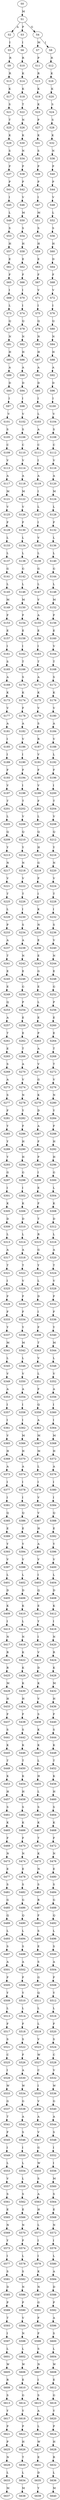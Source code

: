 strict digraph  {
	S0 -> S1 [ label = M ];
	S1 -> S2 [ label = A ];
	S1 -> S3 [ label = P ];
	S1 -> S4 [ label = G ];
	S2 -> S5 [ label = I ];
	S3 -> S6 [ label = I ];
	S4 -> S7 [ label = M ];
	S4 -> S8 [ label = I ];
	S5 -> S9 [ label = R ];
	S6 -> S10 [ label = R ];
	S7 -> S11 [ label = P ];
	S8 -> S12 [ label = R ];
	S9 -> S13 [ label = R ];
	S10 -> S14 [ label = K ];
	S11 -> S15 [ label = R ];
	S12 -> S16 [ label = K ];
	S13 -> S17 [ label = K ];
	S14 -> S18 [ label = K ];
	S15 -> S19 [ label = K ];
	S16 -> S20 [ label = K ];
	S17 -> S21 [ label = S ];
	S18 -> S22 [ label = T ];
	S19 -> S23 [ label = K ];
	S20 -> S24 [ label = S ];
	S21 -> S25 [ label = T ];
	S22 -> S26 [ label = N ];
	S23 -> S27 [ label = P ];
	S24 -> S28 [ label = S ];
	S25 -> S29 [ label = K ];
	S26 -> S30 [ label = K ];
	S27 -> S31 [ label = K ];
	S28 -> S32 [ label = K ];
	S29 -> S33 [ label = S ];
	S30 -> S34 [ label = N ];
	S31 -> S35 [ label = S ];
	S32 -> S36 [ label = N ];
	S33 -> S37 [ label = P ];
	S34 -> S38 [ label = P ];
	S35 -> S39 [ label = P ];
	S36 -> S40 [ label = P ];
	S37 -> S41 [ label = P ];
	S38 -> S42 [ label = P ];
	S39 -> S43 [ label = P ];
	S40 -> S44 [ label = P ];
	S41 -> S45 [ label = I ];
	S42 -> S46 [ label = V ];
	S43 -> S47 [ label = I ];
	S44 -> S48 [ label = V ];
	S45 -> S49 [ label = L ];
	S46 -> S50 [ label = M ];
	S47 -> S51 [ label = M ];
	S48 -> S52 [ label = L ];
	S49 -> S53 [ label = S ];
	S50 -> S54 [ label = S ];
	S51 -> S55 [ label = S ];
	S52 -> S56 [ label = S ];
	S53 -> S57 [ label = H ];
	S54 -> S58 [ label = H ];
	S55 -> S59 [ label = H ];
	S56 -> S60 [ label = H ];
	S57 -> S61 [ label = E ];
	S58 -> S62 [ label = E ];
	S59 -> S63 [ label = E ];
	S60 -> S64 [ label = D ];
	S61 -> S65 [ label = F ];
	S62 -> S66 [ label = F ];
	S63 -> S67 [ label = F ];
	S64 -> S68 [ label = F ];
	S65 -> S69 [ label = I ];
	S66 -> S70 [ label = I ];
	S67 -> S71 [ label = V ];
	S68 -> S72 [ label = V ];
	S69 -> S73 [ label = L ];
	S70 -> S74 [ label = I ];
	S71 -> S75 [ label = I ];
	S72 -> S76 [ label = I ];
	S73 -> S77 [ label = Q ];
	S74 -> S78 [ label = Q ];
	S75 -> S79 [ label = Q ];
	S76 -> S80 [ label = Q ];
	S77 -> S81 [ label = N ];
	S78 -> S82 [ label = N ];
	S79 -> S83 [ label = N ];
	S80 -> S84 [ label = N ];
	S81 -> S85 [ label = H ];
	S82 -> S86 [ label = H ];
	S83 -> S87 [ label = H ];
	S84 -> S88 [ label = H ];
	S85 -> S89 [ label = A ];
	S86 -> S90 [ label = A ];
	S87 -> S91 [ label = A ];
	S88 -> S92 [ label = A ];
	S89 -> S93 [ label = D ];
	S90 -> S94 [ label = D ];
	S91 -> S95 [ label = D ];
	S92 -> S96 [ label = D ];
	S93 -> S97 [ label = I ];
	S94 -> S98 [ label = I ];
	S95 -> S99 [ label = I ];
	S96 -> S100 [ label = I ];
	S97 -> S101 [ label = V ];
	S98 -> S102 [ label = V ];
	S99 -> S103 [ label = L ];
	S100 -> S104 [ label = V ];
	S101 -> S105 [ label = S ];
	S102 -> S106 [ label = S ];
	S103 -> S107 [ label = A ];
	S104 -> S108 [ label = S ];
	S105 -> S109 [ label = C ];
	S106 -> S110 [ label = C ];
	S107 -> S111 [ label = C ];
	S108 -> S112 [ label = C ];
	S109 -> S113 [ label = V ];
	S110 -> S114 [ label = V ];
	S111 -> S115 [ label = I ];
	S112 -> S116 [ label = V ];
	S113 -> S117 [ label = A ];
	S114 -> S118 [ label = A ];
	S115 -> S119 [ label = A ];
	S116 -> S120 [ label = A ];
	S117 -> S121 [ label = M ];
	S118 -> S122 [ label = M ];
	S119 -> S123 [ label = I ];
	S120 -> S124 [ label = M ];
	S121 -> S125 [ label = V ];
	S122 -> S126 [ label = V ];
	S123 -> S127 [ label = L ];
	S124 -> S128 [ label = L ];
	S125 -> S129 [ label = F ];
	S126 -> S130 [ label = F ];
	S127 -> S131 [ label = I ];
	S128 -> S132 [ label = F ];
	S129 -> S133 [ label = L ];
	S130 -> S134 [ label = L ];
	S131 -> S135 [ label = V ];
	S132 -> S136 [ label = L ];
	S133 -> S137 [ label = L ];
	S134 -> S138 [ label = L ];
	S135 -> S139 [ label = L ];
	S136 -> S140 [ label = L ];
	S137 -> S141 [ label = G ];
	S138 -> S142 [ label = G ];
	S139 -> S143 [ label = G ];
	S140 -> S144 [ label = G ];
	S141 -> S145 [ label = L ];
	S142 -> S146 [ label = L ];
	S143 -> S147 [ label = L ];
	S144 -> S148 [ label = L ];
	S145 -> S149 [ label = M ];
	S146 -> S150 [ label = M ];
	S147 -> S151 [ label = V ];
	S148 -> S152 [ label = M ];
	S149 -> S153 [ label = F ];
	S150 -> S154 [ label = F ];
	S151 -> S155 [ label = A ];
	S152 -> S156 [ label = F ];
	S153 -> S157 [ label = E ];
	S154 -> S158 [ label = E ];
	S155 -> S159 [ label = E ];
	S156 -> S160 [ label = E ];
	S157 -> S161 [ label = I ];
	S158 -> S162 [ label = I ];
	S159 -> S163 [ label = I ];
	S160 -> S164 [ label = V ];
	S161 -> S165 [ label = S ];
	S162 -> S166 [ label = T ];
	S163 -> S167 [ label = T ];
	S164 -> S168 [ label = T ];
	S165 -> S169 [ label = A ];
	S166 -> S170 [ label = S ];
	S167 -> S171 [ label = A ];
	S168 -> S172 [ label = S ];
	S169 -> S173 [ label = K ];
	S170 -> S174 [ label = K ];
	S171 -> S175 [ label = K ];
	S172 -> S176 [ label = K ];
	S173 -> S177 [ label = V ];
	S174 -> S178 [ label = F ];
	S175 -> S179 [ label = V ];
	S176 -> S180 [ label = V ];
	S177 -> S181 [ label = A ];
	S178 -> S182 [ label = A ];
	S179 -> S183 [ label = S ];
	S180 -> S184 [ label = A ];
	S181 -> S185 [ label = I ];
	S182 -> S186 [ label = V ];
	S183 -> S187 [ label = R ];
	S184 -> S188 [ label = V ];
	S185 -> S189 [ label = I ];
	S186 -> S190 [ label = I ];
	S187 -> S191 [ label = V ];
	S188 -> S192 [ label = L ];
	S189 -> S193 [ label = F ];
	S190 -> S194 [ label = F ];
	S191 -> S195 [ label = F ];
	S192 -> S196 [ label = F ];
	S193 -> S197 [ label = V ];
	S194 -> S198 [ label = I ];
	S195 -> S199 [ label = V ];
	S196 -> S200 [ label = I ];
	S197 -> S201 [ label = T ];
	S198 -> S202 [ label = T ];
	S199 -> S203 [ label = F ];
	S200 -> S204 [ label = T ];
	S201 -> S205 [ label = L ];
	S202 -> S206 [ label = V ];
	S203 -> S207 [ label = L ];
	S204 -> S208 [ label = V ];
	S205 -> S209 [ label = Q ];
	S206 -> S210 [ label = Q ];
	S207 -> S211 [ label = Q ];
	S208 -> S212 [ label = Q ];
	S209 -> S213 [ label = Y ];
	S210 -> S214 [ label = Y ];
	S211 -> S215 [ label = H ];
	S212 -> S216 [ label = Y ];
	S213 -> S217 [ label = N ];
	S214 -> S218 [ label = N ];
	S215 -> S219 [ label = G ];
	S216 -> S220 [ label = N ];
	S217 -> S221 [ label = V ];
	S218 -> S222 [ label = V ];
	S219 -> S223 [ label = F ];
	S220 -> S224 [ label = V ];
	S221 -> S225 [ label = T ];
	S222 -> S226 [ label = T ];
	S223 -> S227 [ label = I ];
	S224 -> S228 [ label = T ];
	S225 -> S229 [ label = L ];
	S226 -> S230 [ label = I ];
	S227 -> S231 [ label = K ];
	S228 -> S232 [ label = I ];
	S229 -> S233 [ label = P ];
	S230 -> S234 [ label = S ];
	S231 -> S235 [ label = N ];
	S232 -> S236 [ label = S ];
	S233 -> S237 [ label = A ];
	S234 -> S238 [ label = A ];
	S235 -> S239 [ label = E ];
	S236 -> S240 [ label = V ];
	S237 -> S241 [ label = T ];
	S238 -> S242 [ label = N ];
	S239 -> S243 [ label = E ];
	S240 -> S244 [ label = N ];
	S241 -> S245 [ label = E ];
	S242 -> S246 [ label = E ];
	S243 -> S247 [ label = G ];
	S244 -> S248 [ label = E ];
	S245 -> S249 [ label = E ];
	S246 -> S250 [ label = G ];
	S247 -> S251 [ label = E ];
	S248 -> S252 [ label = G ];
	S249 -> S253 [ label = Q ];
	S250 -> S254 [ label = P ];
	S251 -> S255 [ label = L ];
	S252 -> S256 [ label = P ];
	S253 -> S257 [ label = A ];
	S254 -> S258 [ label = E ];
	S255 -> S259 [ label = E ];
	S256 -> S260 [ label = E ];
	S257 -> S261 [ label = T ];
	S258 -> S262 [ label = E ];
	S259 -> S263 [ label = P ];
	S260 -> S264 [ label = E ];
	S261 -> S265 [ label = E ];
	S262 -> S266 [ label = T ];
	S263 -> S267 [ label = A ];
	S264 -> S268 [ label = T ];
	S265 -> S269 [ label = S ];
	S266 -> S270 [ label = A ];
	S267 -> S271 [ label = V ];
	S268 -> S272 [ label = T ];
	S269 -> S273 [ label = A ];
	S270 -> S274 [ label = V ];
	S271 -> S275 [ label = G ];
	S272 -> S276 [ label = V ];
	S273 -> S277 [ label = S ];
	S274 -> S278 [ label = N ];
	S275 -> S279 [ label = K ];
	S276 -> S280 [ label = N ];
	S277 -> S281 [ label = F ];
	S278 -> S282 [ label = Y ];
	S279 -> S283 [ label = D ];
	S280 -> S284 [ label = Y ];
	S281 -> S285 [ label = Y ];
	S282 -> S286 [ label = F ];
	S283 -> S287 [ label = A ];
	S284 -> S288 [ label = F ];
	S285 -> S289 [ label = Y ];
	S286 -> S290 [ label = H ];
	S287 -> S291 [ label = F ];
	S288 -> S292 [ label = H ];
	S289 -> S293 [ label = Y ];
	S290 -> S294 [ label = H ];
	S291 -> S295 [ label = P ];
	S292 -> S296 [ label = H ];
	S293 -> S297 [ label = G ];
	S294 -> S298 [ label = G ];
	S295 -> S299 [ label = I ];
	S296 -> S300 [ label = G ];
	S297 -> S301 [ label = I ];
	S298 -> S302 [ label = I ];
	S299 -> S303 [ label = E ];
	S300 -> S304 [ label = L ];
	S301 -> S305 [ label = K ];
	S302 -> S306 [ label = K ];
	S303 -> S307 [ label = F ];
	S304 -> S308 [ label = K ];
	S305 -> S309 [ label = D ];
	S306 -> S310 [ label = D ];
	S307 -> S311 [ label = T ];
	S308 -> S312 [ label = D ];
	S309 -> S313 [ label = L ];
	S310 -> S314 [ label = L ];
	S311 -> S315 [ label = R ];
	S312 -> S316 [ label = L ];
	S313 -> S317 [ label = A ];
	S314 -> S318 [ label = A ];
	S315 -> S319 [ label = G ];
	S316 -> S320 [ label = A ];
	S317 -> S321 [ label = T ];
	S318 -> S322 [ label = T ];
	S319 -> S323 [ label = Y ];
	S320 -> S324 [ label = T ];
	S321 -> S325 [ label = I ];
	S322 -> S326 [ label = V ];
	S323 -> S327 [ label = L ];
	S324 -> S328 [ label = V ];
	S325 -> S329 [ label = F ];
	S326 -> S330 [ label = F ];
	S327 -> S331 [ label = D ];
	S328 -> S332 [ label = F ];
	S329 -> S333 [ label = F ];
	S330 -> S334 [ label = F ];
	S331 -> S335 [ label = I ];
	S332 -> S336 [ label = F ];
	S333 -> S337 [ label = Y ];
	S334 -> S338 [ label = Y ];
	S335 -> S339 [ label = F ];
	S336 -> S340 [ label = Y ];
	S337 -> S341 [ label = M ];
	S338 -> S342 [ label = M ];
	S339 -> S343 [ label = T ];
	S340 -> S344 [ label = M ];
	S341 -> S345 [ label = L ];
	S342 -> S346 [ label = L ];
	S343 -> S347 [ label = V ];
	S344 -> S348 [ label = L ];
	S345 -> S349 [ label = V ];
	S346 -> S350 [ label = V ];
	S347 -> S351 [ label = L ];
	S348 -> S352 [ label = V ];
	S349 -> S353 [ label = A ];
	S350 -> S354 [ label = A ];
	S351 -> S355 [ label = F ];
	S352 -> S356 [ label = A ];
	S353 -> S357 [ label = I ];
	S354 -> S358 [ label = I ];
	S355 -> S359 [ label = Q ];
	S356 -> S360 [ label = I ];
	S357 -> S361 [ label = I ];
	S358 -> S362 [ label = I ];
	S359 -> S363 [ label = A ];
	S360 -> S364 [ label = I ];
	S361 -> S365 [ label = V ];
	S362 -> S366 [ label = M ];
	S363 -> S367 [ label = M ];
	S364 -> S368 [ label = M ];
	S365 -> S369 [ label = H ];
	S366 -> S370 [ label = H ];
	S367 -> S371 [ label = M ];
	S368 -> S372 [ label = H ];
	S369 -> S373 [ label = A ];
	S370 -> S374 [ label = A ];
	S371 -> S375 [ label = L ];
	S372 -> S376 [ label = A ];
	S373 -> S377 [ label = I ];
	S374 -> S378 [ label = I ];
	S375 -> S379 [ label = I ];
	S376 -> S380 [ label = I ];
	S377 -> S381 [ label = I ];
	S378 -> S382 [ label = I ];
	S379 -> S383 [ label = V ];
	S380 -> S384 [ label = I ];
	S381 -> S385 [ label = Q ];
	S382 -> S386 [ label = Q ];
	S383 -> S387 [ label = V ];
	S384 -> S388 [ label = Q ];
	S385 -> S389 [ label = E ];
	S386 -> S390 [ label = E ];
	S387 -> S391 [ label = H ];
	S388 -> S392 [ label = E ];
	S389 -> S393 [ label = Y ];
	S390 -> S394 [ label = Y ];
	S391 -> S395 [ label = A ];
	S392 -> S396 [ label = Y ];
	S393 -> S397 [ label = V ];
	S394 -> S398 [ label = V ];
	S395 -> S399 [ label = V ];
	S396 -> S400 [ label = V ];
	S397 -> S401 [ label = L ];
	S398 -> S402 [ label = L ];
	S399 -> S403 [ label = I ];
	S400 -> S404 [ label = L ];
	S401 -> S405 [ label = D ];
	S402 -> S406 [ label = D ];
	S403 -> S407 [ label = Q ];
	S404 -> S408 [ label = D ];
	S405 -> S409 [ label = K ];
	S406 -> S410 [ label = K ];
	S407 -> S411 [ label = E ];
	S408 -> S412 [ label = K ];
	S409 -> S413 [ label = I ];
	S410 -> S414 [ label = L ];
	S411 -> S415 [ label = Y ];
	S412 -> S416 [ label = I ];
	S413 -> S417 [ label = N ];
	S414 -> S418 [ label = N ];
	S415 -> S419 [ label = I ];
	S416 -> S420 [ label = N ];
	S417 -> S421 [ label = R ];
	S418 -> S422 [ label = K ];
	S419 -> S423 [ label = V ];
	S420 -> S424 [ label = R ];
	S421 -> S425 [ label = R ];
	S422 -> S426 [ label = K ];
	S423 -> S427 [ label = D ];
	S424 -> S428 [ label = K ];
	S425 -> S429 [ label = M ];
	S426 -> S430 [ label = K ];
	S427 -> S431 [ label = K ];
	S428 -> S432 [ label = M ];
	S429 -> S433 [ label = H ];
	S430 -> S434 [ label = H ];
	S431 -> S435 [ label = V ];
	S432 -> S436 [ label = H ];
	S433 -> S437 [ label = F ];
	S434 -> S438 [ label = F ];
	S435 -> S439 [ label = S ];
	S436 -> S440 [ label = F ];
	S437 -> S441 [ label = S ];
	S438 -> S442 [ label = S ];
	S439 -> S443 [ label = K ];
	S440 -> S444 [ label = S ];
	S441 -> S445 [ label = K ];
	S442 -> S446 [ label = K ];
	S443 -> S447 [ label = K ];
	S444 -> S448 [ label = K ];
	S445 -> S449 [ label = T ];
	S446 -> S450 [ label = T ];
	S447 -> S451 [ label = L ];
	S448 -> S452 [ label = T ];
	S449 -> S453 [ label = K ];
	S450 -> S454 [ label = K ];
	S451 -> S455 [ label = H ];
	S452 -> S456 [ label = K ];
	S453 -> S457 [ label = H ];
	S454 -> S458 [ label = H ];
	S455 -> S459 [ label = L ];
	S456 -> S460 [ label = H ];
	S457 -> S461 [ label = S ];
	S458 -> S462 [ label = S ];
	S459 -> S463 [ label = S ];
	S460 -> S464 [ label = S ];
	S461 -> S465 [ label = K ];
	S462 -> S466 [ label = K ];
	S463 -> S467 [ label = K ];
	S464 -> S468 [ label = K ];
	S465 -> S469 [ label = F ];
	S466 -> S470 [ label = F ];
	S467 -> S471 [ label = T ];
	S468 -> S472 [ label = F ];
	S469 -> S473 [ label = N ];
	S470 -> S474 [ label = N ];
	S471 -> S475 [ label = K ];
	S472 -> S476 [ label = N ];
	S473 -> S477 [ label = E ];
	S474 -> S478 [ label = E ];
	S475 -> S479 [ label = N ];
	S476 -> S480 [ label = E ];
	S477 -> S481 [ label = S ];
	S478 -> S482 [ label = S ];
	S479 -> S483 [ label = S ];
	S480 -> S484 [ label = S ];
	S481 -> S485 [ label = G ];
	S482 -> S486 [ label = G ];
	S483 -> S487 [ label = R ];
	S484 -> S488 [ label = G ];
	S485 -> S489 [ label = Q ];
	S486 -> S490 [ label = Q ];
	S487 -> S491 [ label = F ];
	S488 -> S492 [ label = Q ];
	S489 -> S493 [ label = L ];
	S490 -> S494 [ label = L ];
	S491 -> S495 [ label = S ];
	S492 -> S496 [ label = L ];
	S493 -> S497 [ label = S ];
	S494 -> S498 [ label = S ];
	S495 -> S499 [ label = E ];
	S496 -> S500 [ label = S ];
	S497 -> S501 [ label = A ];
	S498 -> S502 [ label = A ];
	S499 -> S503 [ label = S ];
	S500 -> S504 [ label = A ];
	S501 -> S505 [ label = F ];
	S502 -> S506 [ label = F ];
	S503 -> S507 [ label = G ];
	S504 -> S508 [ label = F ];
	S505 -> S509 [ label = Y ];
	S506 -> S510 [ label = Y ];
	S507 -> S511 [ label = Q ];
	S508 -> S512 [ label = Y ];
	S509 -> S513 [ label = L ];
	S510 -> S514 [ label = L ];
	S511 -> S515 [ label = L ];
	S512 -> S516 [ label = L ];
	S513 -> S517 [ label = F ];
	S514 -> S518 [ label = F ];
	S515 -> S519 [ label = L ];
	S516 -> S520 [ label = F ];
	S517 -> S521 [ label = S ];
	S518 -> S522 [ label = S ];
	S519 -> S523 [ label = V ];
	S520 -> S524 [ label = S ];
	S521 -> S525 [ label = C ];
	S522 -> S526 [ label = F ];
	S523 -> S527 [ label = W ];
	S524 -> S528 [ label = C ];
	S525 -> S529 [ label = I ];
	S526 -> S530 [ label = A ];
	S527 -> S531 [ label = C ];
	S528 -> S532 [ label = V ];
	S529 -> S533 [ label = W ];
	S530 -> S534 [ label = W ];
	S531 -> S535 [ label = I ];
	S532 -> S536 [ label = W ];
	S533 -> S537 [ label = G ];
	S534 -> S538 [ label = G ];
	S535 -> S539 [ label = V ];
	S536 -> S540 [ label = G ];
	S537 -> S541 [ label = T ];
	S538 -> S542 [ label = A ];
	S539 -> S543 [ label = A ];
	S540 -> S544 [ label = A ];
	S541 -> S545 [ label = F ];
	S542 -> S546 [ label = S ];
	S543 -> S547 [ label = V ];
	S544 -> S548 [ label = S ];
	S545 -> S549 [ label = I ];
	S546 -> S550 [ label = I ];
	S547 -> S551 [ label = G ];
	S548 -> S552 [ label = I ];
	S549 -> S553 [ label = L ];
	S550 -> S554 [ label = L ];
	S551 -> S555 [ label = W ];
	S552 -> S556 [ label = I ];
	S553 -> S557 [ label = V ];
	S554 -> S558 [ label = L ];
	S555 -> S559 [ label = S ];
	S556 -> S560 [ label = M ];
	S557 -> S561 [ label = S ];
	S558 -> S562 [ label = S ];
	S559 -> S563 [ label = A ];
	S560 -> S564 [ label = S ];
	S561 -> S565 [ label = E ];
	S562 -> S566 [ label = E ];
	S563 -> S567 [ label = H ];
	S564 -> S568 [ label = E ];
	S565 -> S569 [ label = N ];
	S566 -> S570 [ label = N ];
	S567 -> S571 [ label = L ];
	S568 -> S572 [ label = N ];
	S569 -> S573 [ label = Y ];
	S570 -> S574 [ label = F ];
	S571 -> S575 [ label = I ];
	S572 -> S576 [ label = I ];
	S573 -> S577 [ label = I ];
	S574 -> S578 [ label = L ];
	S575 -> S579 [ label = I ];
	S576 -> S580 [ label = L ];
	S577 -> S581 [ label = S ];
	S578 -> S582 [ label = S ];
	S579 -> S583 [ label = K ];
	S580 -> S584 [ label = A ];
	S581 -> S585 [ label = D ];
	S582 -> S586 [ label = N ];
	S583 -> S587 [ label = N ];
	S584 -> S588 [ label = D ];
	S585 -> S589 [ label = P ];
	S586 -> S590 [ label = P ];
	S587 -> S591 [ label = G ];
	S588 -> S592 [ label = P ];
	S589 -> S593 [ label = T ];
	S590 -> S594 [ label = V ];
	S591 -> S595 [ label = F ];
	S592 -> S596 [ label = A ];
	S593 -> S597 [ label = I ];
	S594 -> S598 [ label = N ];
	S595 -> S599 [ label = F ];
	S596 -> S600 [ label = S ];
	S597 -> S601 [ label = L ];
	S598 -> S602 [ label = L ];
	S599 -> S603 [ label = S ];
	S600 -> S604 [ label = L ];
	S601 -> S605 [ label = W ];
	S602 -> S606 [ label = W ];
	S603 -> S607 [ label = N ];
	S604 -> S608 [ label = W ];
	S605 -> S609 [ label = R ];
	S606 -> S610 [ label = E ];
	S607 -> S611 [ label = I ];
	S608 -> S612 [ label = E ];
	S609 -> S613 [ label = S ];
	S610 -> S614 [ label = G ];
	S611 -> S615 [ label = S ];
	S612 -> S616 [ label = G ];
	S613 -> S617 [ label = Y ];
	S614 -> S618 [ label = Y ];
	S615 -> S619 [ label = A ];
	S616 -> S620 [ label = Y ];
	S617 -> S621 [ label = P ];
	S618 -> S622 [ label = P ];
	S619 -> S623 [ label = L ];
	S620 -> S624 [ label = P ];
	S621 -> S625 [ label = P ];
	S622 -> S626 [ label = H ];
	S623 -> S627 [ label = W ];
	S624 -> S628 [ label = H ];
	S625 -> S629 [ label = N ];
	S626 -> S630 [ label = T ];
	S627 -> S631 [ label = E ];
	S628 -> S632 [ label = R ];
	S629 -> S633 [ label = L ];
	S630 -> S634 [ label = L ];
	S631 -> S635 [ label = D ];
	S632 -> S636 [ label = L ];
	S633 -> S637 [ label = M ];
	S634 -> S638 [ label = M ];
	S635 -> S639 [ label = Y ];
	S636 -> S640 [ label = M ];
}
